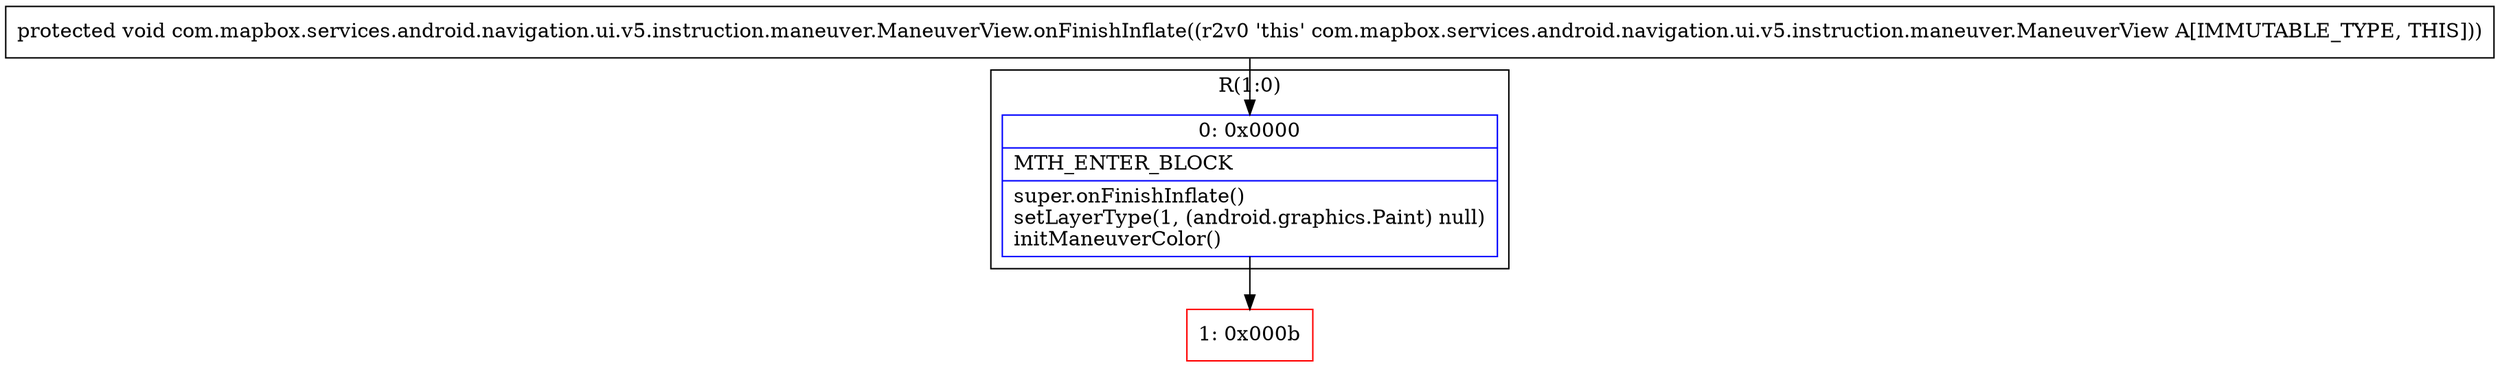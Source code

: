 digraph "CFG forcom.mapbox.services.android.navigation.ui.v5.instruction.maneuver.ManeuverView.onFinishInflate()V" {
subgraph cluster_Region_1082002146 {
label = "R(1:0)";
node [shape=record,color=blue];
Node_0 [shape=record,label="{0\:\ 0x0000|MTH_ENTER_BLOCK\l|super.onFinishInflate()\lsetLayerType(1, (android.graphics.Paint) null)\linitManeuverColor()\l}"];
}
Node_1 [shape=record,color=red,label="{1\:\ 0x000b}"];
MethodNode[shape=record,label="{protected void com.mapbox.services.android.navigation.ui.v5.instruction.maneuver.ManeuverView.onFinishInflate((r2v0 'this' com.mapbox.services.android.navigation.ui.v5.instruction.maneuver.ManeuverView A[IMMUTABLE_TYPE, THIS])) }"];
MethodNode -> Node_0;
Node_0 -> Node_1;
}

